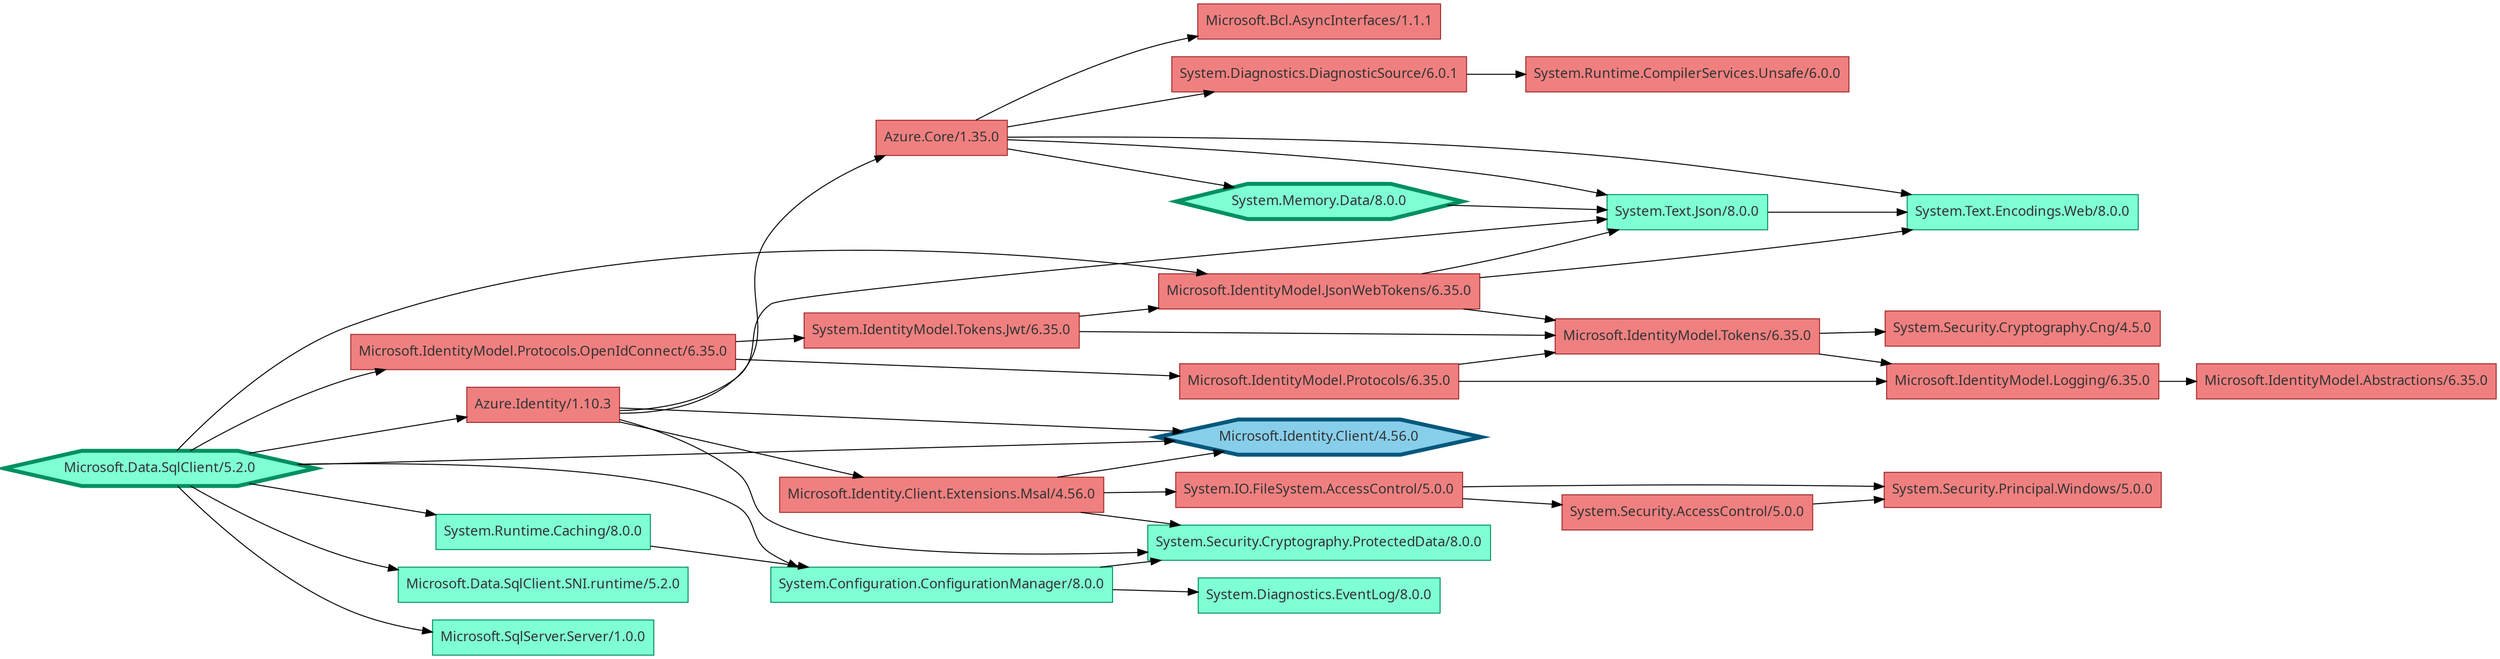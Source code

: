 # Generated by https://github.com/0xced/Chisel

digraph
{
  rankdir=LR
  node [ fontname = "Segoe UI, sans-serif", shape = box, style = filled, fillcolor = aquamarine, color = "#009061", fontcolor = "#333333" ]

  "Azure.Core/1.35.0" -> "Microsoft.Bcl.AsyncInterfaces/1.1.1"
  "Azure.Core/1.35.0" -> "System.Diagnostics.DiagnosticSource/6.0.1"
  "Azure.Core/1.35.0" -> "System.Memory.Data/8.0.0"
  "Azure.Core/1.35.0" -> "System.Text.Encodings.Web/8.0.0"
  "Azure.Core/1.35.0" -> "System.Text.Json/8.0.0"
  "Azure.Identity/1.10.3" -> "Azure.Core/1.35.0"
  "Azure.Identity/1.10.3" -> "Microsoft.Identity.Client/4.56.0"
  "Azure.Identity/1.10.3" -> "Microsoft.Identity.Client.Extensions.Msal/4.56.0"
  "Azure.Identity/1.10.3" -> "System.Security.Cryptography.ProtectedData/8.0.0"
  "Azure.Identity/1.10.3" -> "System.Text.Json/8.0.0"
  "Microsoft.Data.SqlClient/5.2.0" -> "Azure.Identity/1.10.3"
  "Microsoft.Data.SqlClient/5.2.0" -> "Microsoft.Data.SqlClient.SNI.runtime/5.2.0"
  "Microsoft.Data.SqlClient/5.2.0" -> "Microsoft.Identity.Client/4.56.0"
  "Microsoft.Data.SqlClient/5.2.0" -> "Microsoft.IdentityModel.JsonWebTokens/6.35.0"
  "Microsoft.Data.SqlClient/5.2.0" -> "Microsoft.IdentityModel.Protocols.OpenIdConnect/6.35.0"
  "Microsoft.Data.SqlClient/5.2.0" -> "Microsoft.SqlServer.Server/1.0.0"
  "Microsoft.Data.SqlClient/5.2.0" -> "System.Configuration.ConfigurationManager/8.0.0"
  "Microsoft.Data.SqlClient/5.2.0" -> "System.Runtime.Caching/8.0.0"
  "Microsoft.Identity.Client.Extensions.Msal/4.56.0" -> "Microsoft.Identity.Client/4.56.0"
  "Microsoft.Identity.Client.Extensions.Msal/4.56.0" -> "System.IO.FileSystem.AccessControl/5.0.0"
  "Microsoft.Identity.Client.Extensions.Msal/4.56.0" -> "System.Security.Cryptography.ProtectedData/8.0.0"
  "Microsoft.IdentityModel.JsonWebTokens/6.35.0" -> "Microsoft.IdentityModel.Tokens/6.35.0"
  "Microsoft.IdentityModel.JsonWebTokens/6.35.0" -> "System.Text.Encodings.Web/8.0.0"
  "Microsoft.IdentityModel.JsonWebTokens/6.35.0" -> "System.Text.Json/8.0.0"
  "Microsoft.IdentityModel.Logging/6.35.0" -> "Microsoft.IdentityModel.Abstractions/6.35.0"
  "Microsoft.IdentityModel.Protocols/6.35.0" -> "Microsoft.IdentityModel.Logging/6.35.0"
  "Microsoft.IdentityModel.Protocols/6.35.0" -> "Microsoft.IdentityModel.Tokens/6.35.0"
  "Microsoft.IdentityModel.Protocols.OpenIdConnect/6.35.0" -> "Microsoft.IdentityModel.Protocols/6.35.0"
  "Microsoft.IdentityModel.Protocols.OpenIdConnect/6.35.0" -> "System.IdentityModel.Tokens.Jwt/6.35.0"
  "Microsoft.IdentityModel.Tokens/6.35.0" -> "Microsoft.IdentityModel.Logging/6.35.0"
  "Microsoft.IdentityModel.Tokens/6.35.0" -> "System.Security.Cryptography.Cng/4.5.0"
  "System.Configuration.ConfigurationManager/8.0.0" -> "System.Diagnostics.EventLog/8.0.0"
  "System.Configuration.ConfigurationManager/8.0.0" -> "System.Security.Cryptography.ProtectedData/8.0.0"
  "System.Diagnostics.DiagnosticSource/6.0.1" -> "System.Runtime.CompilerServices.Unsafe/6.0.0"
  "System.IdentityModel.Tokens.Jwt/6.35.0" -> "Microsoft.IdentityModel.JsonWebTokens/6.35.0"
  "System.IdentityModel.Tokens.Jwt/6.35.0" -> "Microsoft.IdentityModel.Tokens/6.35.0"
  "System.IO.FileSystem.AccessControl/5.0.0" -> "System.Security.AccessControl/5.0.0"
  "System.IO.FileSystem.AccessControl/5.0.0" -> "System.Security.Principal.Windows/5.0.0"
  "System.Memory.Data/8.0.0" -> "System.Text.Json/8.0.0"
  "System.Runtime.Caching/8.0.0" -> "System.Configuration.ConfigurationManager/8.0.0"
  "System.Security.AccessControl/5.0.0" -> "System.Security.Principal.Windows/5.0.0"
  "System.Text.Json/8.0.0" -> "System.Text.Encodings.Web/8.0.0"

  "Azure.Core/1.35.0" [ fillcolor = lightcoral, color = "#A42A2A" ]
  "Azure.Identity/1.10.3" [ fillcolor = lightcoral, color = "#A42A2A" ]
  "Microsoft.Bcl.AsyncInterfaces/1.1.1" [ fillcolor = lightcoral, color = "#A42A2A" ]
  "Microsoft.Data.SqlClient/5.2.0" [ shape = hexagon, penwidth = 4 ]
  "Microsoft.Data.SqlClient.SNI.runtime/5.2.0"
  "Microsoft.Identity.Client/4.56.0" [ shape = hexagon, penwidth = 4, fillcolor = skyblue, color = "#05587C" ]
  "Microsoft.Identity.Client.Extensions.Msal/4.56.0" [ fillcolor = lightcoral, color = "#A42A2A" ]
  "Microsoft.IdentityModel.Abstractions/6.35.0" [ fillcolor = lightcoral, color = "#A42A2A" ]
  "Microsoft.IdentityModel.JsonWebTokens/6.35.0" [ fillcolor = lightcoral, color = "#A42A2A" ]
  "Microsoft.IdentityModel.Logging/6.35.0" [ fillcolor = lightcoral, color = "#A42A2A" ]
  "Microsoft.IdentityModel.Protocols/6.35.0" [ fillcolor = lightcoral, color = "#A42A2A" ]
  "Microsoft.IdentityModel.Protocols.OpenIdConnect/6.35.0" [ fillcolor = lightcoral, color = "#A42A2A" ]
  "Microsoft.IdentityModel.Tokens/6.35.0" [ fillcolor = lightcoral, color = "#A42A2A" ]
  "Microsoft.SqlServer.Server/1.0.0"
  "System.Configuration.ConfigurationManager/8.0.0"
  "System.Diagnostics.DiagnosticSource/6.0.1" [ fillcolor = lightcoral, color = "#A42A2A" ]
  "System.Diagnostics.EventLog/8.0.0"
  "System.IdentityModel.Tokens.Jwt/6.35.0" [ fillcolor = lightcoral, color = "#A42A2A" ]
  "System.IO.FileSystem.AccessControl/5.0.0" [ fillcolor = lightcoral, color = "#A42A2A" ]
  "System.Memory.Data/8.0.0" [ shape = hexagon, penwidth = 4 ]
  "System.Runtime.Caching/8.0.0"
  "System.Runtime.CompilerServices.Unsafe/6.0.0" [ fillcolor = lightcoral, color = "#A42A2A" ]
  "System.Security.AccessControl/5.0.0" [ fillcolor = lightcoral, color = "#A42A2A" ]
  "System.Security.Cryptography.Cng/4.5.0" [ fillcolor = lightcoral, color = "#A42A2A" ]
  "System.Security.Cryptography.ProtectedData/8.0.0"
  "System.Security.Principal.Windows/5.0.0" [ fillcolor = lightcoral, color = "#A42A2A" ]
  "System.Text.Encodings.Web/8.0.0"
  "System.Text.Json/8.0.0"
}
